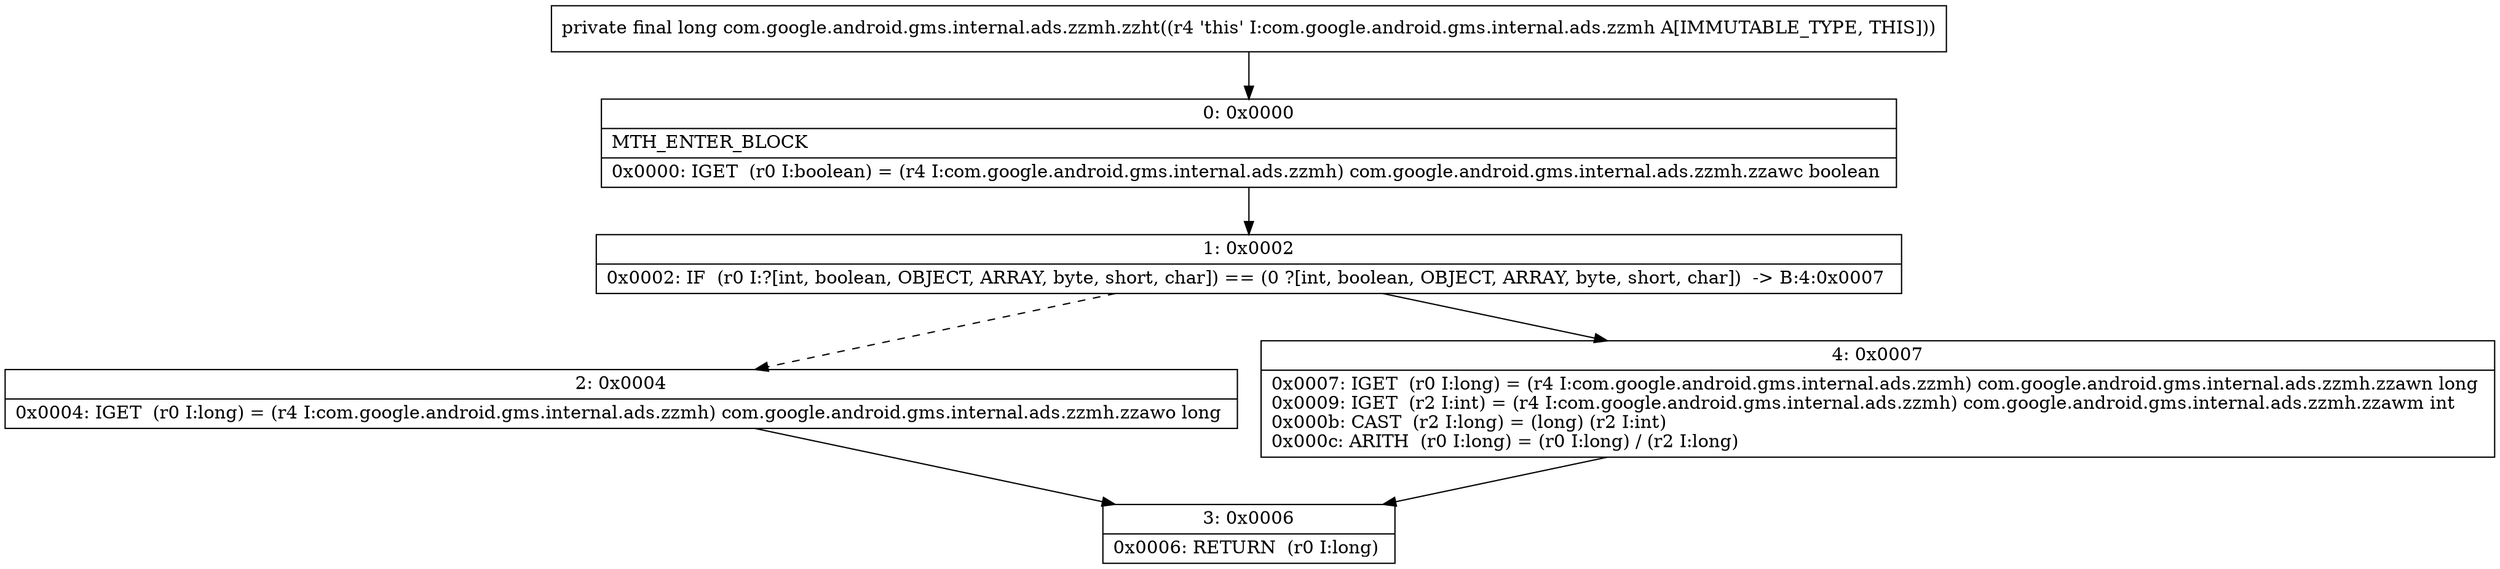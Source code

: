 digraph "CFG forcom.google.android.gms.internal.ads.zzmh.zzht()J" {
Node_0 [shape=record,label="{0\:\ 0x0000|MTH_ENTER_BLOCK\l|0x0000: IGET  (r0 I:boolean) = (r4 I:com.google.android.gms.internal.ads.zzmh) com.google.android.gms.internal.ads.zzmh.zzawc boolean \l}"];
Node_1 [shape=record,label="{1\:\ 0x0002|0x0002: IF  (r0 I:?[int, boolean, OBJECT, ARRAY, byte, short, char]) == (0 ?[int, boolean, OBJECT, ARRAY, byte, short, char])  \-\> B:4:0x0007 \l}"];
Node_2 [shape=record,label="{2\:\ 0x0004|0x0004: IGET  (r0 I:long) = (r4 I:com.google.android.gms.internal.ads.zzmh) com.google.android.gms.internal.ads.zzmh.zzawo long \l}"];
Node_3 [shape=record,label="{3\:\ 0x0006|0x0006: RETURN  (r0 I:long) \l}"];
Node_4 [shape=record,label="{4\:\ 0x0007|0x0007: IGET  (r0 I:long) = (r4 I:com.google.android.gms.internal.ads.zzmh) com.google.android.gms.internal.ads.zzmh.zzawn long \l0x0009: IGET  (r2 I:int) = (r4 I:com.google.android.gms.internal.ads.zzmh) com.google.android.gms.internal.ads.zzmh.zzawm int \l0x000b: CAST  (r2 I:long) = (long) (r2 I:int) \l0x000c: ARITH  (r0 I:long) = (r0 I:long) \/ (r2 I:long) \l}"];
MethodNode[shape=record,label="{private final long com.google.android.gms.internal.ads.zzmh.zzht((r4 'this' I:com.google.android.gms.internal.ads.zzmh A[IMMUTABLE_TYPE, THIS])) }"];
MethodNode -> Node_0;
Node_0 -> Node_1;
Node_1 -> Node_2[style=dashed];
Node_1 -> Node_4;
Node_2 -> Node_3;
Node_4 -> Node_3;
}

